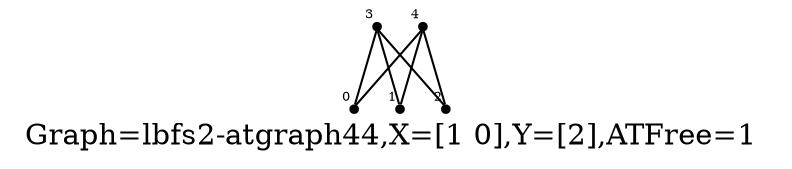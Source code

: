 /* Created by igraph 0.8.0-pre+0200568 */
graph {
  graph [
    label="Graph=lbfs2-atgraph44,X=[1 0],Y=[2],ATFree=1 "
    labelloc=bottom
  ];
  0 [
    pos="1.900000,1.000000!"
    shape=point
    fontsize=6
    xlabel=0
  ];
  1 [
    pos="2.000000,0.000000!"
    shape=point
    fontsize=6
    xlabel=1
  ];
  2 [
    pos="0.000000,0.000000!"
    shape=point
    fontsize=6
    xlabel=2
  ];
  3 [
    pos="0.900000,1.000000!"
    shape=point
    fontsize=6
    xlabel=3
  ];
  4 [
    pos="1.000000,0.000000!"
    shape=point
    fontsize=6
    xlabel=4
  ];

  3 -- 0;
  4 -- 0;
  3 -- 1;
  4 -- 1;
  3 -- 2;
  4 -- 2;
}
